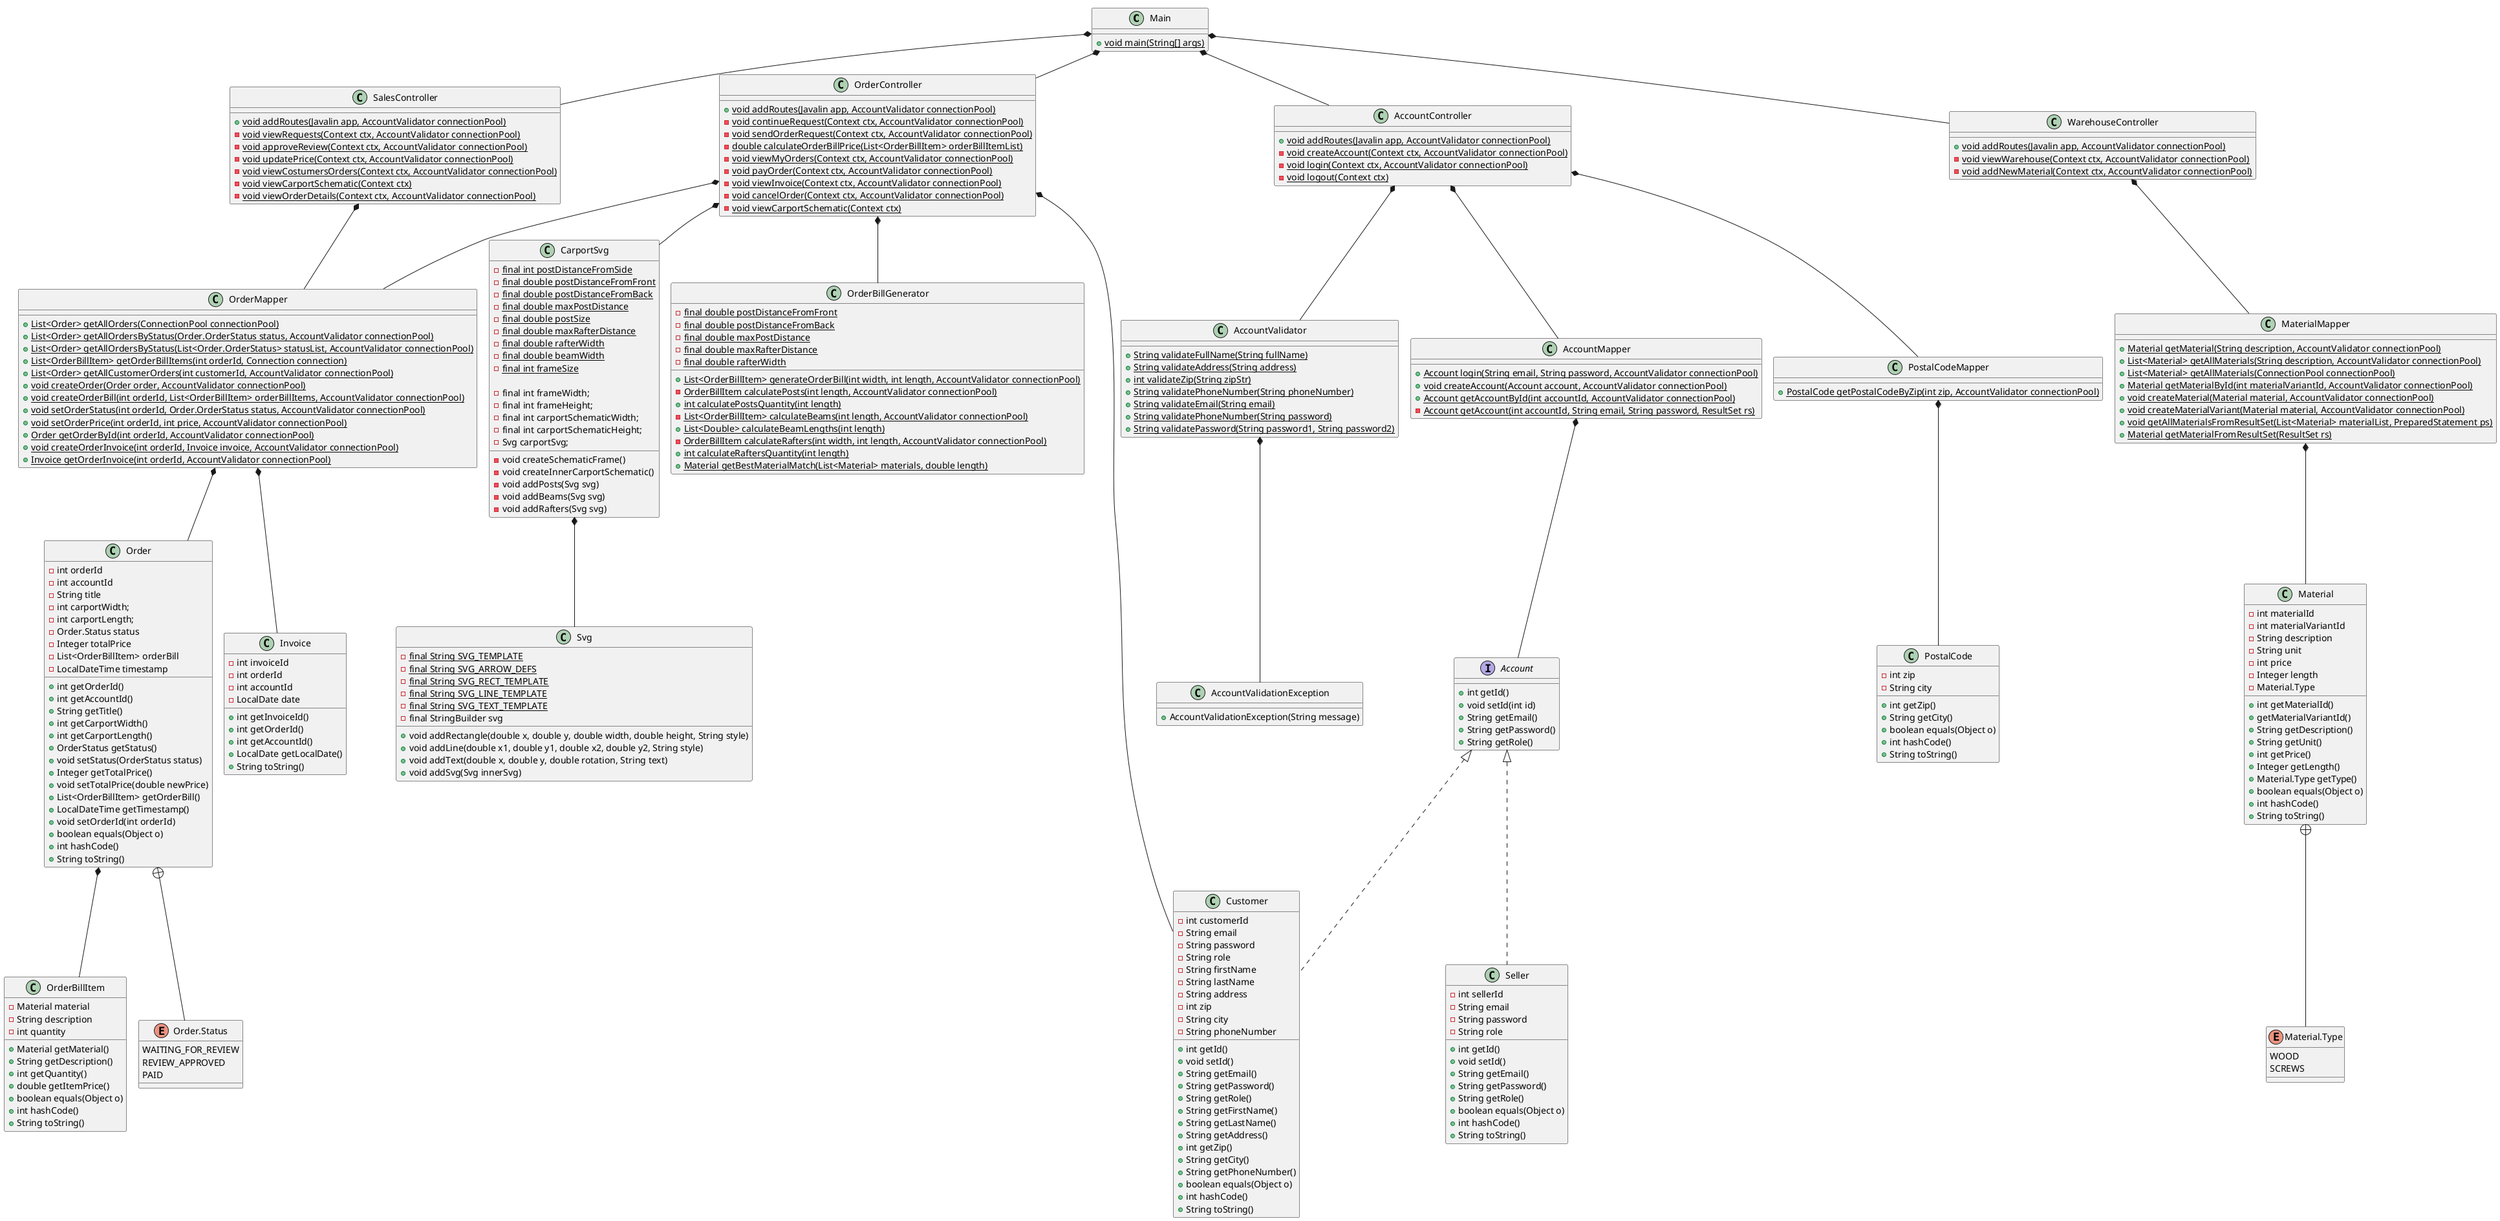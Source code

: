 @startuml
'https://plantuml.com/class-diagram
!pragma layout smetana
set separator none

class Main {
    + {static} void main(String[] args)
}

class AccountController {
    + {static} void addRoutes(Javalin app, AccountValidator connectionPool)
    - {static} void createAccount(Context ctx, AccountValidator connectionPool)
    - {static} void login(Context ctx, AccountValidator connectionPool)
    - {static} void logout(Context ctx)
}

class SalesController {
    + {static} void addRoutes(Javalin app, AccountValidator connectionPool)
    - {static} void viewRequests(Context ctx, AccountValidator connectionPool)
    - {static} void approveReview(Context ctx, AccountValidator connectionPool)
    - {static} void updatePrice(Context ctx, AccountValidator connectionPool)
    - {static} void viewCostumersOrders(Context ctx, AccountValidator connectionPool)
    - {static} void viewCarportSchematic(Context ctx)
    - {static} void viewOrderDetails(Context ctx, AccountValidator connectionPool)
}

class OrderController {
    + {static} void addRoutes(Javalin app, AccountValidator connectionPool)
    - {static} void continueRequest(Context ctx, AccountValidator connectionPool)
    - {static} void sendOrderRequest(Context ctx, AccountValidator connectionPool)
    - {static} double calculateOrderBillPrice(List<OrderBillItem> orderBillItemList)
    - {static} void viewMyOrders(Context ctx, AccountValidator connectionPool)
    - {static} void payOrder(Context ctx, AccountValidator connectionPool)
    - {static} void viewInvoice(Context ctx, AccountValidator connectionPool)
    - {static} void cancelOrder(Context ctx, AccountValidator connectionPool)
    - {static} void viewCarportSchematic(Context ctx)
}

class WarehouseController {
    + {static} void addRoutes(Javalin app, AccountValidator connectionPool)
    - {static} void viewWarehouse(Context ctx, AccountValidator connectionPool)
    - {static} void addNewMaterial(Context ctx, AccountValidator connectionPool)
}

class AccountMapper {
    + {static} Account login(String email, String password, AccountValidator connectionPool)
    + {static} void createAccount(Account account, AccountValidator connectionPool)
    + {static} Account getAccountById(int accountId, AccountValidator connectionPool)
    - {static} Account getAccount(int accountId, String email, String password, ResultSet rs)
}

class OrderMapper {
    + {static} List<Order> getAllOrders(ConnectionPool connectionPool)
    + {static} List<Order> getAllOrdersByStatus(Order.OrderStatus status, AccountValidator connectionPool)
    + {static} List<Order> getAllOrdersByStatus(List<Order.OrderStatus> statusList, AccountValidator connectionPool)
    + {static} List<OrderBillItem> getOrderBillItems(int orderId, Connection connection)
    + {static} List<Order> getAllCustomerOrders(int customerId, AccountValidator connectionPool)
    + {static} void createOrder(Order order, AccountValidator connectionPool)
    + {static} void createOrderBill(int orderId, List<OrderBillItem> orderBillItems, AccountValidator connectionPool)
    + {static} void setOrderStatus(int orderId, Order.OrderStatus status, AccountValidator connectionPool)
    + {static} void setOrderPrice(int orderId, int price, AccountValidator connectionPool)
    + {static} Order getOrderById(int orderId, AccountValidator connectionPool)
    + {static} void createOrderInvoice(int orderId, Invoice invoice, AccountValidator connectionPool)
    + {static} Invoice getOrderInvoice(int orderId, AccountValidator connectionPool)
}

class MaterialMapper {
    + {static} Material getMaterial(String description, AccountValidator connectionPool)
    + {static} List<Material> getAllMaterials(String description, AccountValidator connectionPool)
    + {static} List<Material> getAllMaterials(ConnectionPool connectionPool)
    + {static} Material getMaterialById(int materialVariantId, AccountValidator connectionPool)
    + {static} void createMaterial(Material material, AccountValidator connectionPool)
    + {static} void createMaterialVariant(Material material, AccountValidator connectionPool)
    + {static} void getAllMaterialsFromResultSet(List<Material> materialList, PreparedStatement ps)
    + {static} Material getMaterialFromResultSet(ResultSet rs)
}

class PostalCodeMapper {
    + {static} PostalCode getPostalCodeByZip(int zip, AccountValidator connectionPool)
}

class AccountValidator {
    + {static} String validateFullName(String fullName)
    + {static} String validateAddress(String address)
    + {static} int validateZip(String zipStr)
    + {static} String validatePhoneNumber(String phoneNumber)
    + {static} String validateEmail(String email)
    + {static} String validatePhoneNumber(String password)
    + {static} String validatePassword(String password1, String password2)
}

class AccountValidationException {
    + AccountValidationException(String message)
}

class CarportSvg {
    - {static} final int postDistanceFromSide
    - {static} final double postDistanceFromFront
    - {static} final double postDistanceFromBack
    - {static} final double maxPostDistance
    - {static} final double postSize
    - {static} final double maxRafterDistance
    - {static} final double rafterWidth
    - {static} final double beamWidth
    - {static} final int frameSize

    - final int frameWidth;
    - final int frameHeight;
    - final int carportSchematicWidth;
    - final int carportSchematicHeight;
    - Svg carportSvg;

    - void createSchematicFrame()
    - void createInnerCarportSchematic()
    - void addPosts(Svg svg)
    - void addBeams(Svg svg)
    - void addRafters(Svg svg)
}

interface Account {
    + int getId()
    + void setId(int id)
    + String getEmail()
    + String getPassword()
    + String getRole()
}

class Seller implements Account {
    - int sellerId
    - String email
    - String password
    - String role

    + int getId()
    + void setId()
    + String getEmail()
    + String getPassword()
    + String getRole()
    + boolean equals(Object o)
    + int hashCode()
    + String toString()
}

class Customer implements Account {
    - int customerId
    - String email
    - String password
    - String role
    - String firstName
    - String lastName
    - String address
    - int zip
    - String city
    - String phoneNumber

    + int getId()
    + void setId()
    + String getEmail()
    + String getPassword()
    + String getRole()
    + String getFirstName()
    + String getLastName()
    + String getAddress()
    + int getZip()
    + String getCity()
    + String getPhoneNumber()
    + boolean equals(Object o)
    + int hashCode()
    + String toString()
}

class OrderBillGenerator {
    - {static} final double postDistanceFromFront
    - {static} final double postDistanceFromBack
    - {static} final double maxPostDistance
    - {static} final double maxRafterDistance
    - {static} final double rafterWidth

    + {static} List<OrderBillItem> generateOrderBill(int width, int length, AccountValidator connectionPool)
    - {static} OrderBillItem calculatePosts(int length, AccountValidator connectionPool)
    + {static} int calculatePostsQuantity(int length)
    - {static} List<OrderBillItem> calculateBeams(int length, AccountValidator connectionPool)
    + {static} List<Double> calculateBeamLengths(int length)
    - {static} OrderBillItem calculateRafters(int width, int length, AccountValidator connectionPool)
    + {static} int calculateRaftersQuantity(int length)
    + {static} Material getBestMaterialMatch(List<Material> materials, double length)
}

class Svg {
    - {static} final String SVG_TEMPLATE
    - {static} final String SVG_ARROW_DEFS
    - {static} final String SVG_RECT_TEMPLATE
    - {static} final String SVG_LINE_TEMPLATE
    - {static} final String SVG_TEXT_TEMPLATE
    - final StringBuilder svg

    + void addRectangle(double x, double y, double width, double height, String style)
    + void addLine(double x1, double y1, double x2, double y2, String style)
    + void addText(double x, double y, double rotation, String text)
    + void addSvg(Svg innerSvg)
}

class Order {
    - int orderId
    - int accountId
    - String title
    - int carportWidth;
    - int carportLength;
    - Order.Status status
    - Integer totalPrice
    - List<OrderBillItem> orderBill
    - LocalDateTime timestamp

    + int getOrderId()
    + int getAccountId()
    + String getTitle()
    + int getCarportWidth()
    + int getCarportLength()
    + OrderStatus getStatus()
    + void setStatus(OrderStatus status)
    + Integer getTotalPrice()
    + void setTotalPrice(double newPrice)
    + List<OrderBillItem> getOrderBill()
    + LocalDateTime getTimestamp()
    + void setOrderId(int orderId)
    + boolean equals(Object o)
    + int hashCode()
    + String toString()
}

enum Order.Status {
    WAITING_FOR_REVIEW
    REVIEW_APPROVED
    PAID
}

class OrderBillItem {
    - Material material
    - String description
    - int quantity

    + Material getMaterial()
    + String getDescription()
    + int getQuantity()
    + double getItemPrice()
    + boolean equals(Object o)
    + int hashCode()
    + String toString()
}

class Invoice {
    - int invoiceId
    - int orderId
    - int accountId
    - LocalDate date

    + int getInvoiceId()
    + int getOrderId()
    + int getAccountId()
    + LocalDate getLocalDate()
    + String toString()
}

class PostalCode {
    - int zip
    - String city

    + int getZip()
    + String getCity()
    + boolean equals(Object o)
    + int hashCode()
    + String toString()
}

class Material {
    - int materialId
    - int materialVariantId
    - String description
    - String unit
    - int price
    - Integer length
    - Material.Type

    + int getMaterialId()
    + getMaterialVariantId()
    + String getDescription()
    + String getUnit()
    + int getPrice()
    + Integer getLength()
    + Material.Type getType()
    + boolean equals(Object o)
    + int hashCode()
    + String toString()
}

enum Material.Type {
    WOOD
    SCREWS
}

Main *-- AccountController
Main *-- OrderController
Main *-- SalesController
Main *-- WarehouseController

AccountController *-- AccountMapper
OrderController *-- OrderMapper
SalesController *-- OrderMapper
WarehouseController *-- MaterialMapper

AccountController *-- PostalCodeMapper
AccountController *-- AccountValidator
OrderController *-- CarportSvg
OrderController *-- OrderBillGenerator
OrderController *-- Customer

AccountValidator *-- AccountValidationException

AccountMapper *-- Account
OrderMapper *-- Order
OrderMapper *-- Invoice
MaterialMapper *-- Material

PostalCodeMapper *-- PostalCode
Order *-- OrderBillItem
Order +-- Order.Status

Material +-- Material.Type

CarportSvg *-- Svg

@enduml